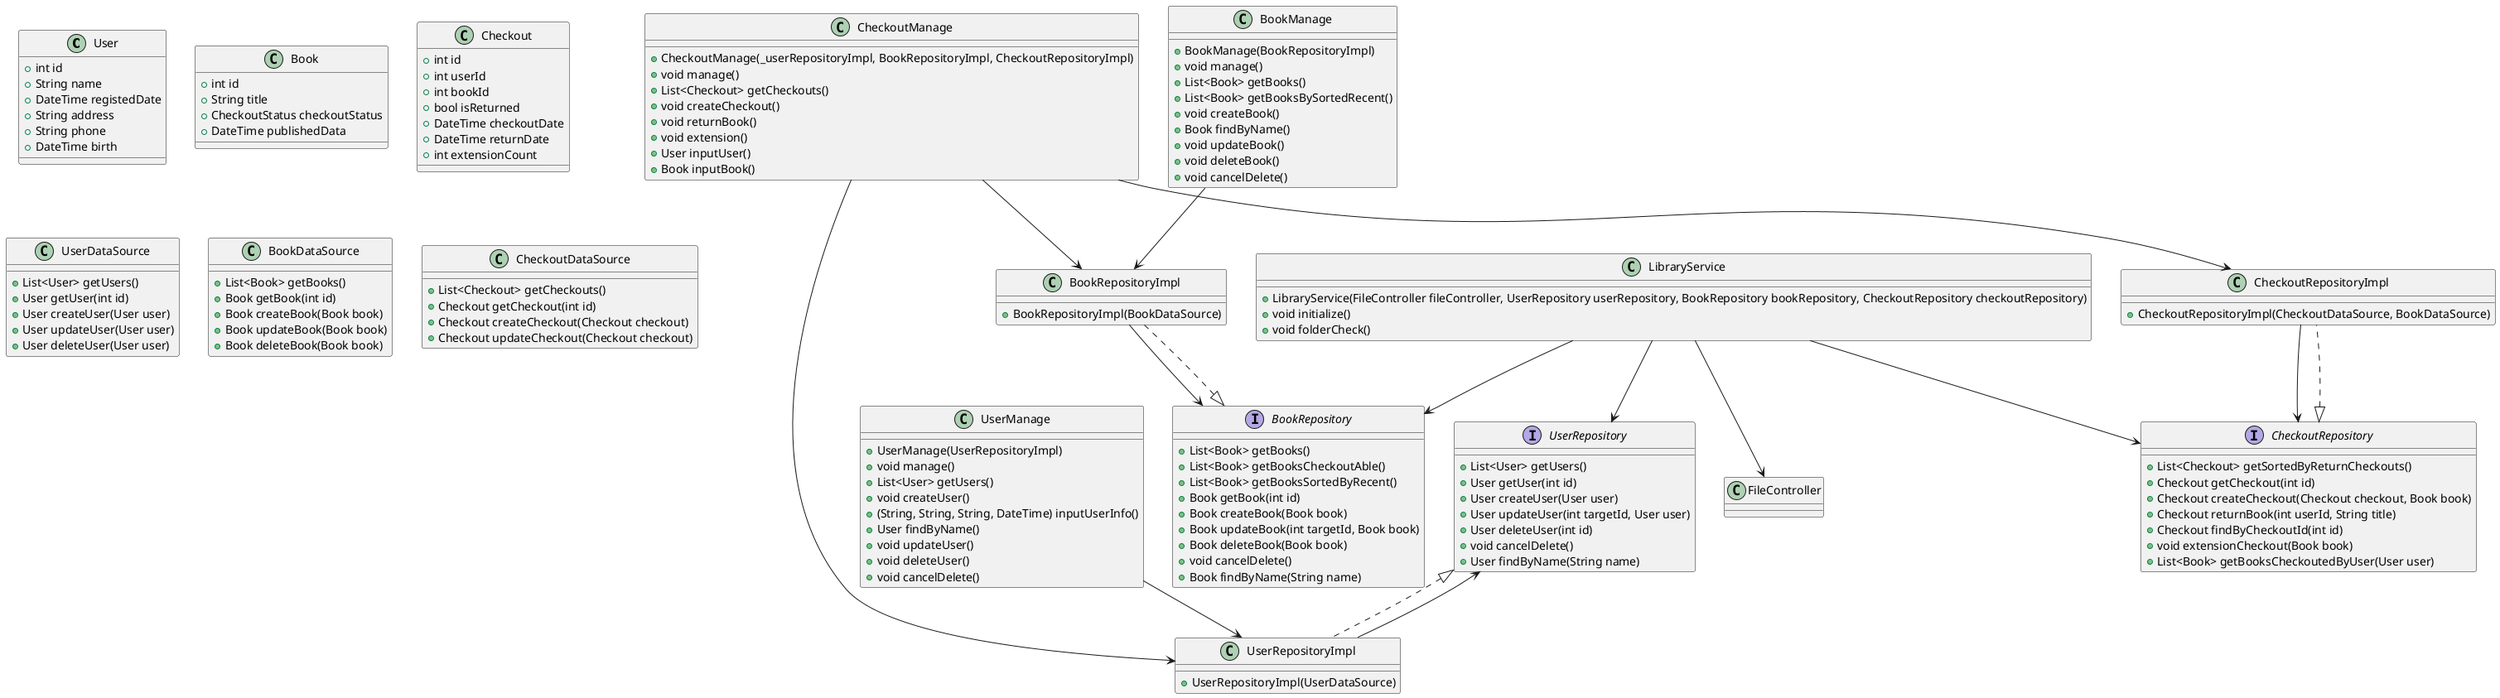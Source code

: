 @startuml

class User {
    + int id
    + String name
    + DateTime registedDate
    + String address
    + String phone
    + DateTime birth
}

class Book {
    + int id
    + String title
    + CheckoutStatus checkoutStatus
    + DateTime publishedData
}

class Checkout {
    + int id
    + int userId
    + int bookId
    + bool isReturned
    + DateTime checkoutDate
    + DateTime returnDate
    + int extensionCount
}

class UserDataSource {
    + List<User> getUsers()
    + User getUser(int id)
    + User createUser(User user)
    + User updateUser(User user)
    + User deleteUser(User user)
}

class BookDataSource {
    + List<Book> getBooks()
    + Book getBook(int id)
    + Book createBook(Book book)
    + Book updateBook(Book book)
    + Book deleteBook(Book book)
}

class CheckoutDataSource {
    + List<Checkout> getCheckouts()
    + Checkout getCheckout(int id)
    + Checkout createCheckout(Checkout checkout)
    + Checkout updateCheckout(Checkout checkout)
}

interface UserRepository {
    + List<User> getUsers()
    + User getUser(int id)
    + User createUser(User user)
    + User updateUser(int targetId, User user)
    + User deleteUser(int id)
    + void cancelDelete()
    + User findByName(String name)
}

interface BookRepository {
    + List<Book> getBooks()
    + List<Book> getBooksCheckoutAble()
    + List<Book> getBooksSortedByRecent()
    + Book getBook(int id)
    + Book createBook(Book book)
    + Book updateBook(int targetId, Book book)
    + Book deleteBook(Book book)
    + void cancelDelete()
    + Book findByName(String name)
}

interface CheckoutRepository {
    + List<Checkout> getSortedByReturnCheckouts()
    + Checkout getCheckout(int id)
    + Checkout createCheckout(Checkout checkout, Book book)
    + Checkout returnBook(int userId, String title)
    + Checkout findByCheckoutId(int id)
    + void extensionCheckout(Book book)
    + List<Book> getBooksCheckoutedByUser(User user)
}

class UserRepositoryImpl implements UserRepository {
    + UserRepositoryImpl(UserDataSource)
}
class BookRepositoryImpl implements BookRepository {
    + BookRepositoryImpl(BookDataSource)
}
class CheckoutRepositoryImpl implements CheckoutRepository {
    + CheckoutRepositoryImpl(CheckoutDataSource, BookDataSource)
}

class LibraryService {
    + LibraryService(FileController fileController, UserRepository userRepository, BookRepository bookRepository, CheckoutRepository checkoutRepository)
    + void initialize()
    + void folderCheck()
}

class UserManage {
    + UserManage(UserRepositoryImpl)
    + void manage()
    + List<User> getUsers()
    + void createUser()
    + (String, String, String, DateTime) inputUserInfo()
    + User findByName()
    + void updateUser()
    + void deleteUser()
    + void cancelDelete()
}
class BookManage {
    + BookManage(BookRepositoryImpl)
    + void manage()
    + List<Book> getBooks()
    + List<Book> getBooksBySortedRecent()
    + void createBook()
    + Book findByName()
    + void updateBook()
    + void deleteBook()
    + void cancelDelete()
}

class CheckoutManage {
    + CheckoutManage(_userRepositoryImpl, BookRepositoryImpl, CheckoutRepositoryImpl)
    + void manage()
    + List<Checkout> getCheckouts()
    + void createCheckout()
    + void returnBook()
    + void extension()
    + User inputUser()
    + Book inputBook()
}

UserRepositoryImpl --> UserRepository
BookRepositoryImpl --> BookRepository
CheckoutRepositoryImpl --> CheckoutRepository
UserManage --> UserRepositoryImpl
BookManage --> BookRepositoryImpl
CheckoutManage --> UserRepositoryImpl
CheckoutManage --> BookRepositoryImpl
CheckoutManage --> CheckoutRepositoryImpl
LibraryService --> FileController
LibraryService --> UserRepository
LibraryService --> BookRepository
LibraryService --> CheckoutRepository

@enduml